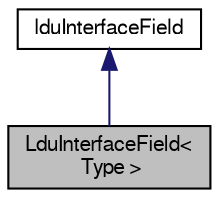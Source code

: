digraph "LduInterfaceField&lt; Type &gt;"
{
  bgcolor="transparent";
  edge [fontname="FreeSans",fontsize="10",labelfontname="FreeSans",labelfontsize="10"];
  node [fontname="FreeSans",fontsize="10",shape=record];
  Node25 [label="LduInterfaceField\<\l Type \>",height=0.2,width=0.4,color="black", fillcolor="grey75", style="filled", fontcolor="black"];
  Node26 -> Node25 [dir="back",color="midnightblue",fontsize="10",style="solid",fontname="FreeSans"];
  Node26 [label="lduInterfaceField",height=0.2,width=0.4,color="black",URL="$a26870.html",tooltip="An abstract base class for implicitly-coupled interface fields e.g. processor and cyclic patch fields..."];
}
